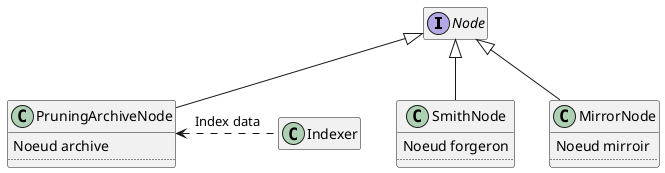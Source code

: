 @startuml
hide empty members
interface Node {
}

class SmithNode {
    Noeud forgeron
    ..
}
Node <|-- SmithNode


class MirrorNode {
    Noeud mirroir
    ..
}
Node <|-- MirrorNode


class PruningArchiveNode {
    Noeud archive
    ..
}
Node <|-- PruningArchiveNode

class Indexer {
}

Indexer .left.> PruningArchiveNode : "Index data"

@enduml
